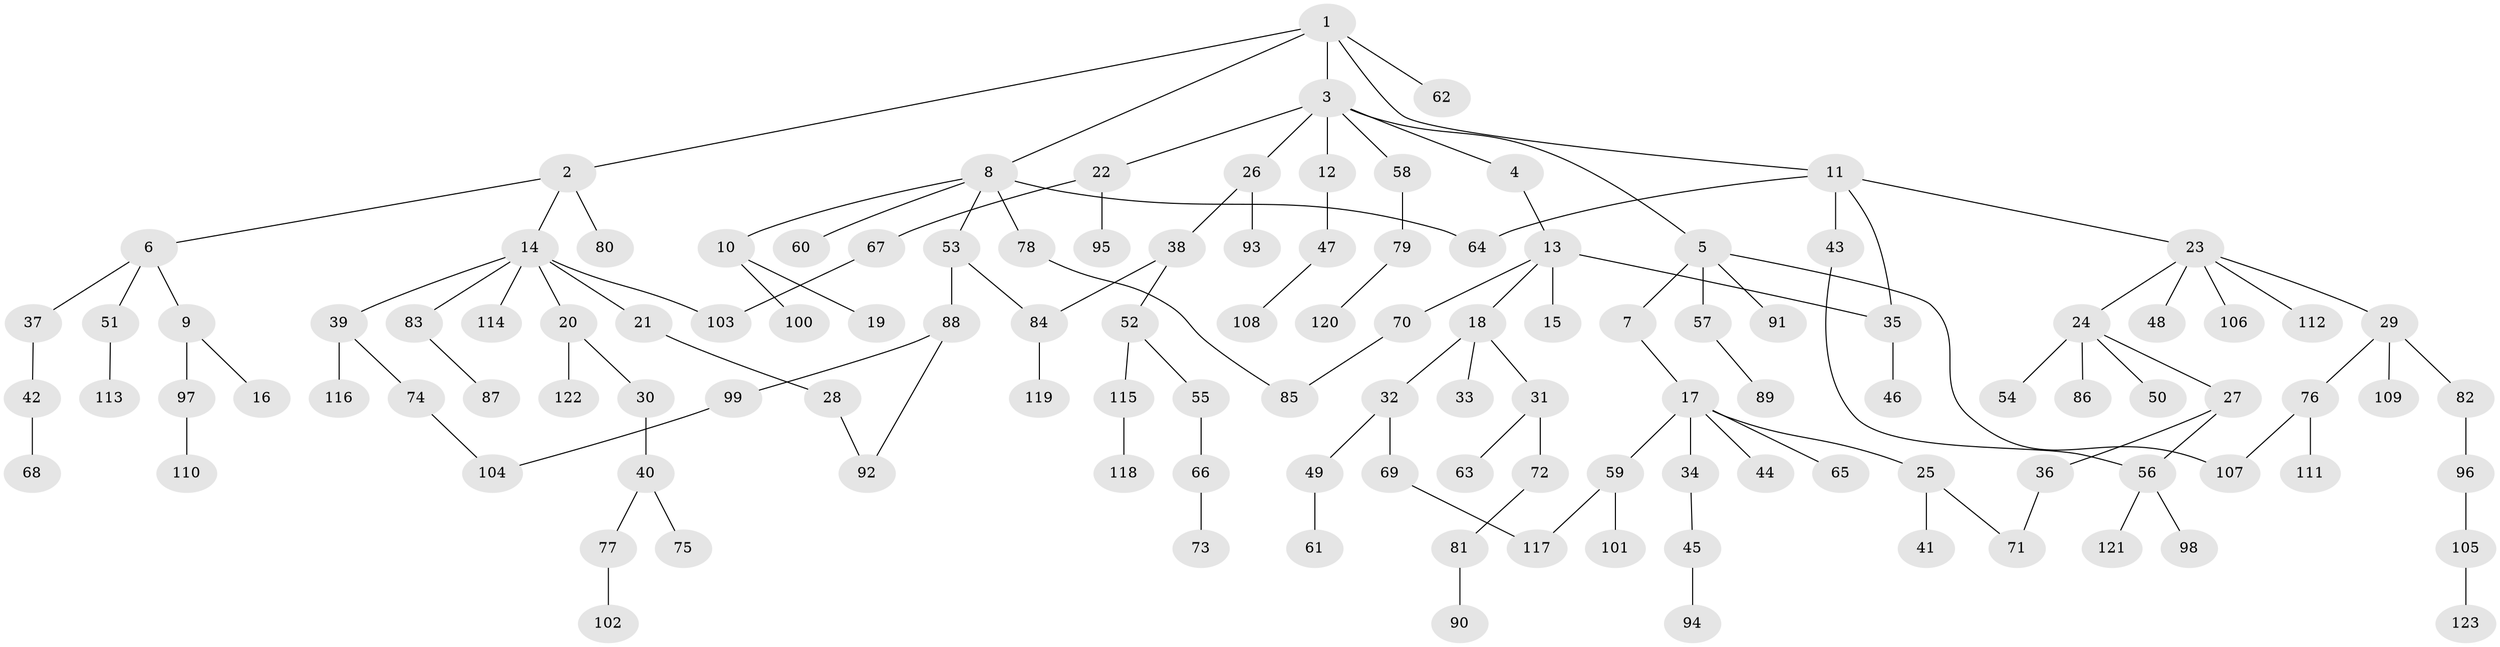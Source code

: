 // Generated by graph-tools (version 1.1) at 2025/34/03/09/25 02:34:19]
// undirected, 123 vertices, 133 edges
graph export_dot {
graph [start="1"]
  node [color=gray90,style=filled];
  1;
  2;
  3;
  4;
  5;
  6;
  7;
  8;
  9;
  10;
  11;
  12;
  13;
  14;
  15;
  16;
  17;
  18;
  19;
  20;
  21;
  22;
  23;
  24;
  25;
  26;
  27;
  28;
  29;
  30;
  31;
  32;
  33;
  34;
  35;
  36;
  37;
  38;
  39;
  40;
  41;
  42;
  43;
  44;
  45;
  46;
  47;
  48;
  49;
  50;
  51;
  52;
  53;
  54;
  55;
  56;
  57;
  58;
  59;
  60;
  61;
  62;
  63;
  64;
  65;
  66;
  67;
  68;
  69;
  70;
  71;
  72;
  73;
  74;
  75;
  76;
  77;
  78;
  79;
  80;
  81;
  82;
  83;
  84;
  85;
  86;
  87;
  88;
  89;
  90;
  91;
  92;
  93;
  94;
  95;
  96;
  97;
  98;
  99;
  100;
  101;
  102;
  103;
  104;
  105;
  106;
  107;
  108;
  109;
  110;
  111;
  112;
  113;
  114;
  115;
  116;
  117;
  118;
  119;
  120;
  121;
  122;
  123;
  1 -- 2;
  1 -- 3;
  1 -- 8;
  1 -- 11;
  1 -- 62;
  2 -- 6;
  2 -- 14;
  2 -- 80;
  3 -- 4;
  3 -- 5;
  3 -- 12;
  3 -- 22;
  3 -- 26;
  3 -- 58;
  4 -- 13;
  5 -- 7;
  5 -- 57;
  5 -- 91;
  5 -- 107;
  6 -- 9;
  6 -- 37;
  6 -- 51;
  7 -- 17;
  8 -- 10;
  8 -- 53;
  8 -- 60;
  8 -- 64;
  8 -- 78;
  9 -- 16;
  9 -- 97;
  10 -- 19;
  10 -- 100;
  11 -- 23;
  11 -- 43;
  11 -- 35;
  11 -- 64;
  12 -- 47;
  13 -- 15;
  13 -- 18;
  13 -- 35;
  13 -- 70;
  14 -- 20;
  14 -- 21;
  14 -- 39;
  14 -- 83;
  14 -- 103;
  14 -- 114;
  17 -- 25;
  17 -- 34;
  17 -- 44;
  17 -- 59;
  17 -- 65;
  18 -- 31;
  18 -- 32;
  18 -- 33;
  20 -- 30;
  20 -- 122;
  21 -- 28;
  22 -- 67;
  22 -- 95;
  23 -- 24;
  23 -- 29;
  23 -- 48;
  23 -- 106;
  23 -- 112;
  24 -- 27;
  24 -- 50;
  24 -- 54;
  24 -- 86;
  25 -- 41;
  25 -- 71;
  26 -- 38;
  26 -- 93;
  27 -- 36;
  27 -- 56;
  28 -- 92;
  29 -- 76;
  29 -- 82;
  29 -- 109;
  30 -- 40;
  31 -- 63;
  31 -- 72;
  32 -- 49;
  32 -- 69;
  34 -- 45;
  35 -- 46;
  36 -- 71;
  37 -- 42;
  38 -- 52;
  38 -- 84;
  39 -- 74;
  39 -- 116;
  40 -- 75;
  40 -- 77;
  42 -- 68;
  43 -- 56;
  45 -- 94;
  47 -- 108;
  49 -- 61;
  51 -- 113;
  52 -- 55;
  52 -- 115;
  53 -- 84;
  53 -- 88;
  55 -- 66;
  56 -- 98;
  56 -- 121;
  57 -- 89;
  58 -- 79;
  59 -- 101;
  59 -- 117;
  66 -- 73;
  67 -- 103;
  69 -- 117;
  70 -- 85;
  72 -- 81;
  74 -- 104;
  76 -- 111;
  76 -- 107;
  77 -- 102;
  78 -- 85;
  79 -- 120;
  81 -- 90;
  82 -- 96;
  83 -- 87;
  84 -- 119;
  88 -- 99;
  88 -- 92;
  96 -- 105;
  97 -- 110;
  99 -- 104;
  105 -- 123;
  115 -- 118;
}
